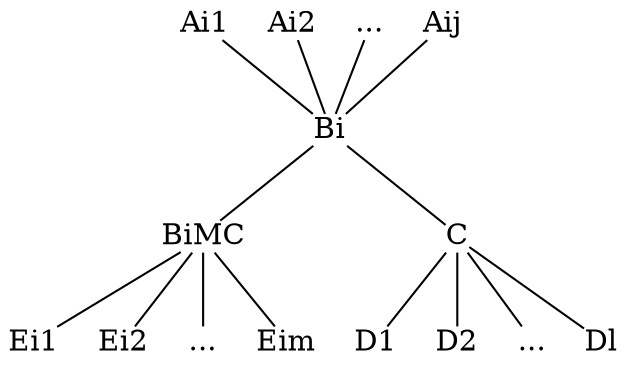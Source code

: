 digraph g {
  rankdir = BT
  node [shape=plain]
  edge [arrowhead=none]
  
  c [label="C"]

  
  bi [label=<Bi>]
  bimc [label=<BiMC>]

  ai1 [label=<Ai1>]
  ai2 [label=<Ai2>]
  aidots [label="..."]
  aij [label=<Aij>]
  
  d1 [label=<D1>]
  d2 [label=<D2>]
  ddots [label="..."]
  dl [label=<Dl>]

  ei1 [label=<Ei1>]
  ei2 [label=<Ei2>]
  eidots [label="..."]
  eim [label=<Eim>]
  
  d1 -> c
  d2 -> c
  ddots -> c
  dl-> c

  c -> bi

  bi -> ai1
  bi -> ai2
  bi -> aidots
  bi -> aij

  bimc -> bi
  
  ei1 -> bimc
  ei2 -> bimc
  eidots -> bimc
  eim -> bimc

}